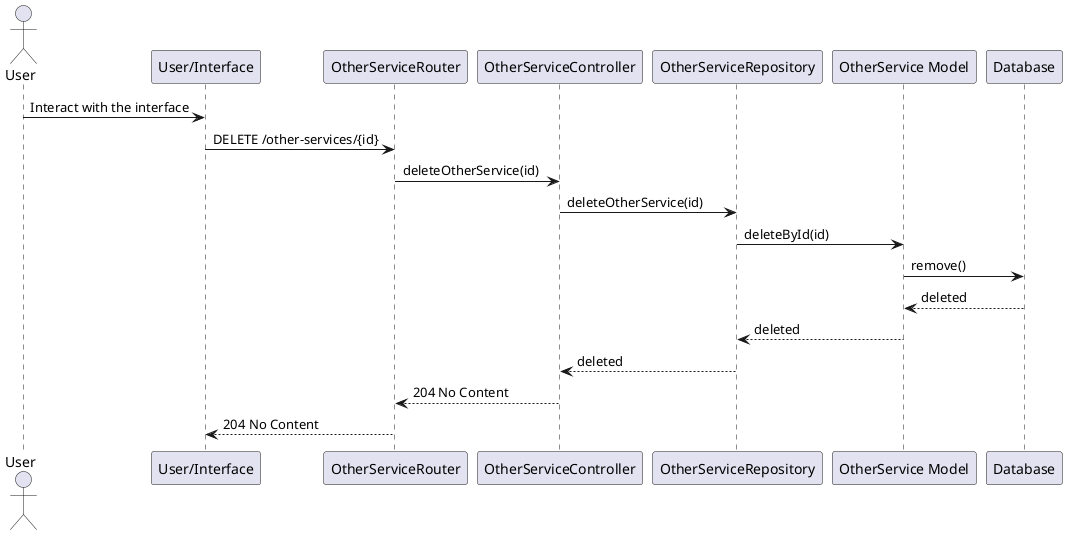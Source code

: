@startuml
actor User
participant "User/Interface" as UI
participant "OtherServiceRouter" as Router
participant "OtherServiceController" as Controller
participant "OtherServiceRepository" as Repository
participant "OtherService Model" as Model
participant "Database" as DB

User -> UI: Interact with the interface
UI -> Router: DELETE /other-services/{id}
Router -> Controller: deleteOtherService(id)
Controller -> Repository: deleteOtherService(id)
Repository -> Model: deleteById(id)
Model -> DB: remove()
DB --> Model: deleted
Model --> Repository: deleted
Repository --> Controller: deleted
Controller --> Router: 204 No Content
Router --> UI: 204 No Content
@enduml
